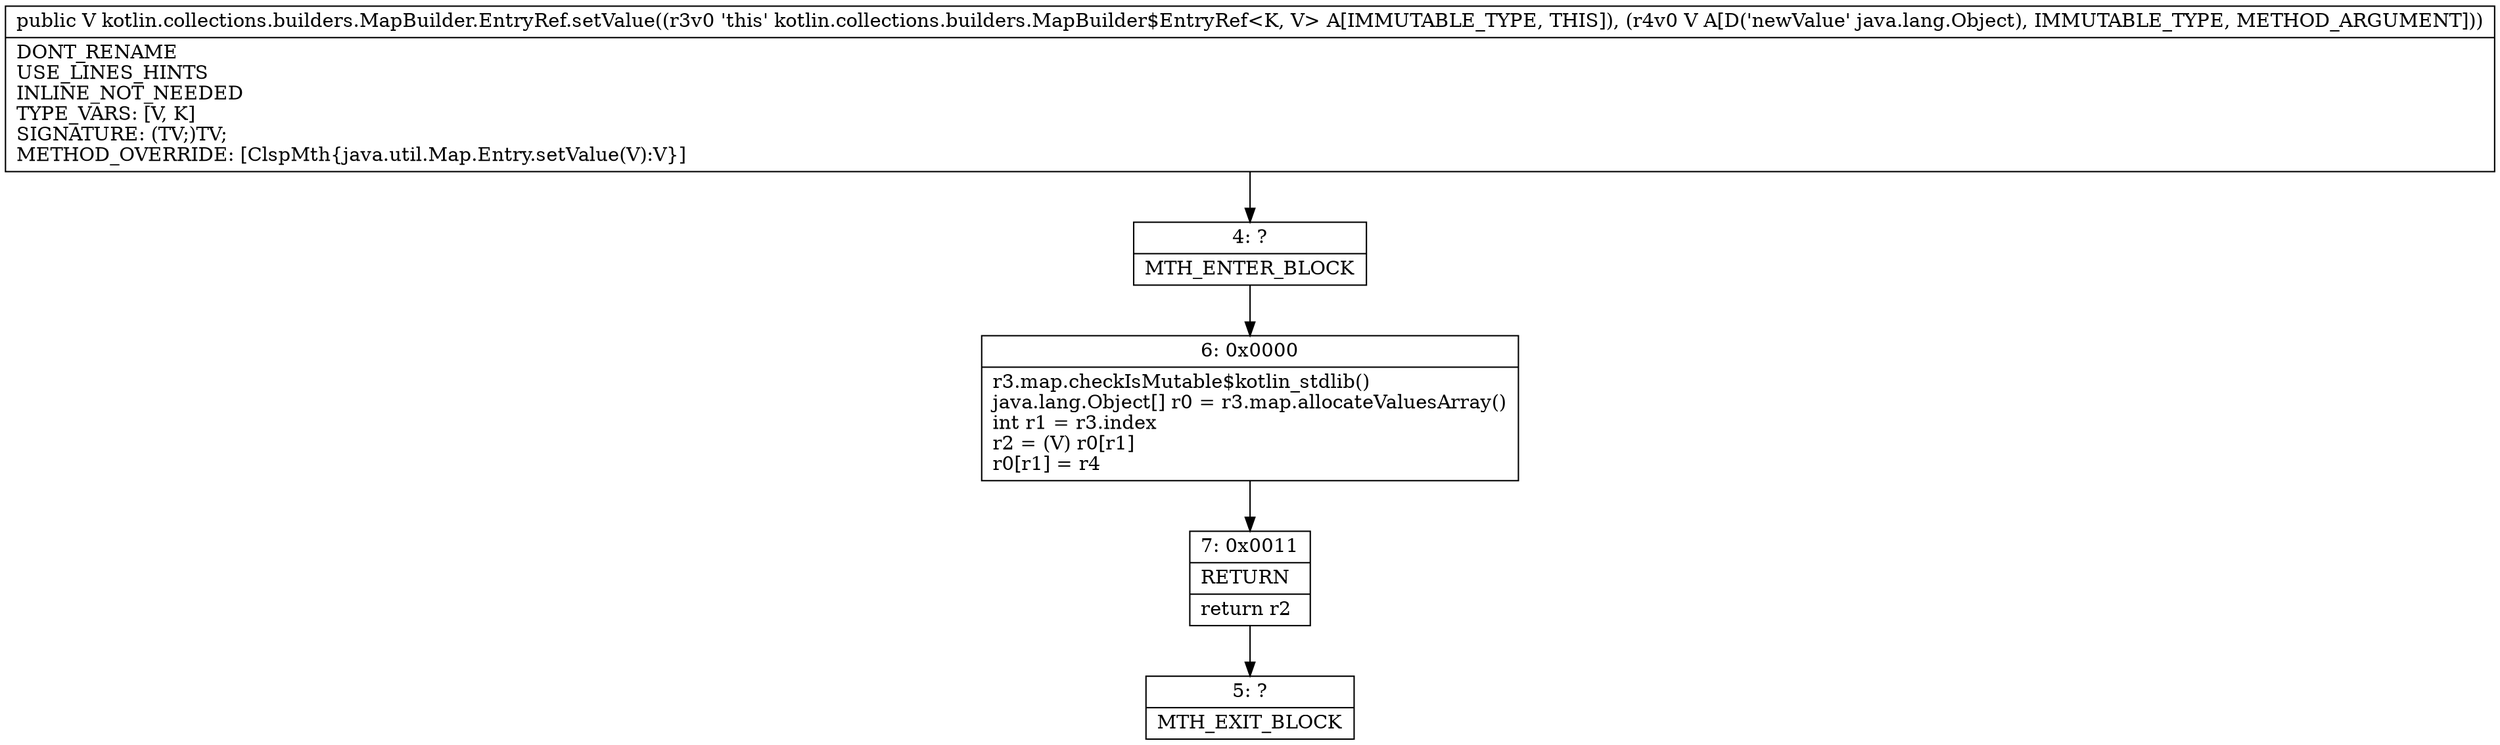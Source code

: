 digraph "CFG forkotlin.collections.builders.MapBuilder.EntryRef.setValue(Ljava\/lang\/Object;)Ljava\/lang\/Object;" {
Node_4 [shape=record,label="{4\:\ ?|MTH_ENTER_BLOCK\l}"];
Node_6 [shape=record,label="{6\:\ 0x0000|r3.map.checkIsMutable$kotlin_stdlib()\ljava.lang.Object[] r0 = r3.map.allocateValuesArray()\lint r1 = r3.index\lr2 = (V) r0[r1]\lr0[r1] = r4\l}"];
Node_7 [shape=record,label="{7\:\ 0x0011|RETURN\l|return r2\l}"];
Node_5 [shape=record,label="{5\:\ ?|MTH_EXIT_BLOCK\l}"];
MethodNode[shape=record,label="{public V kotlin.collections.builders.MapBuilder.EntryRef.setValue((r3v0 'this' kotlin.collections.builders.MapBuilder$EntryRef\<K, V\> A[IMMUTABLE_TYPE, THIS]), (r4v0 V A[D('newValue' java.lang.Object), IMMUTABLE_TYPE, METHOD_ARGUMENT]))  | DONT_RENAME\lUSE_LINES_HINTS\lINLINE_NOT_NEEDED\lTYPE_VARS: [V, K]\lSIGNATURE: (TV;)TV;\lMETHOD_OVERRIDE: [ClspMth\{java.util.Map.Entry.setValue(V):V\}]\l}"];
MethodNode -> Node_4;Node_4 -> Node_6;
Node_6 -> Node_7;
Node_7 -> Node_5;
}

